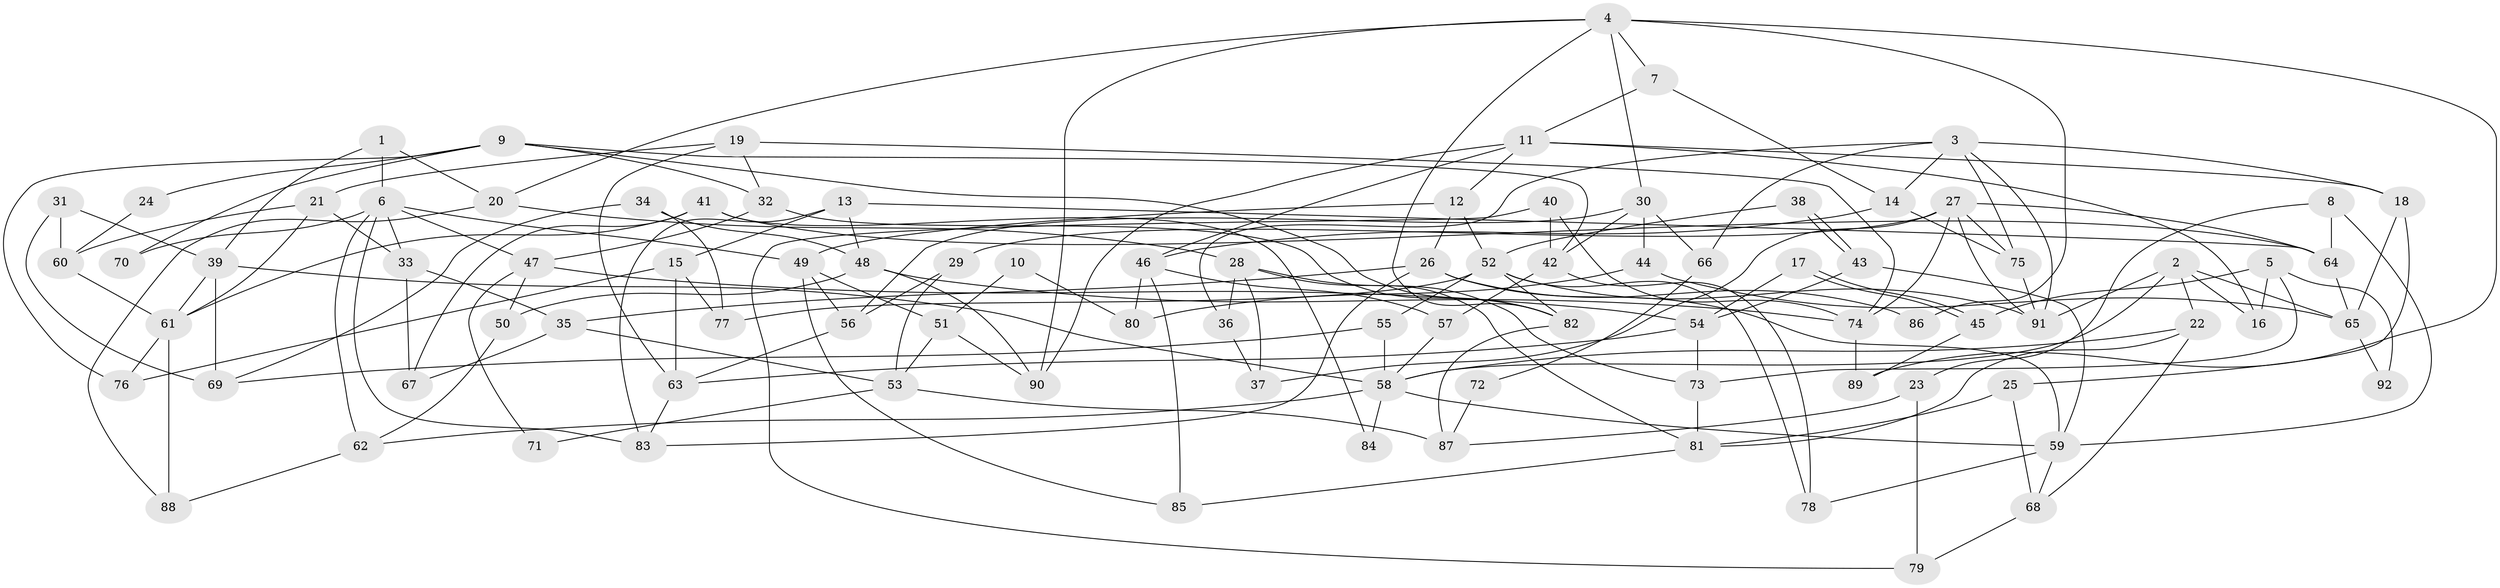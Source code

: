 // coarse degree distribution, {7: 0.21428571428571427, 8: 0.07142857142857142, 6: 0.14285714285714285, 13: 0.03571428571428571, 4: 0.14285714285714285, 9: 0.07142857142857142, 2: 0.07142857142857142, 18: 0.03571428571428571, 3: 0.07142857142857142, 10: 0.07142857142857142, 5: 0.03571428571428571, 14: 0.03571428571428571}
// Generated by graph-tools (version 1.1) at 2025/19/03/04/25 18:19:01]
// undirected, 92 vertices, 184 edges
graph export_dot {
graph [start="1"]
  node [color=gray90,style=filled];
  1;
  2;
  3;
  4;
  5;
  6;
  7;
  8;
  9;
  10;
  11;
  12;
  13;
  14;
  15;
  16;
  17;
  18;
  19;
  20;
  21;
  22;
  23;
  24;
  25;
  26;
  27;
  28;
  29;
  30;
  31;
  32;
  33;
  34;
  35;
  36;
  37;
  38;
  39;
  40;
  41;
  42;
  43;
  44;
  45;
  46;
  47;
  48;
  49;
  50;
  51;
  52;
  53;
  54;
  55;
  56;
  57;
  58;
  59;
  60;
  61;
  62;
  63;
  64;
  65;
  66;
  67;
  68;
  69;
  70;
  71;
  72;
  73;
  74;
  75;
  76;
  77;
  78;
  79;
  80;
  81;
  82;
  83;
  84;
  85;
  86;
  87;
  88;
  89;
  90;
  91;
  92;
  1 -- 39;
  1 -- 6;
  1 -- 20;
  2 -- 58;
  2 -- 16;
  2 -- 22;
  2 -- 65;
  2 -- 91;
  3 -- 91;
  3 -- 36;
  3 -- 14;
  3 -- 18;
  3 -- 66;
  3 -- 75;
  4 -- 30;
  4 -- 7;
  4 -- 20;
  4 -- 82;
  4 -- 86;
  4 -- 89;
  4 -- 90;
  5 -- 73;
  5 -- 45;
  5 -- 16;
  5 -- 92;
  6 -- 33;
  6 -- 47;
  6 -- 49;
  6 -- 62;
  6 -- 70;
  6 -- 83;
  7 -- 14;
  7 -- 11;
  8 -- 64;
  8 -- 59;
  8 -- 23;
  9 -- 32;
  9 -- 82;
  9 -- 24;
  9 -- 42;
  9 -- 70;
  9 -- 76;
  10 -- 80;
  10 -- 51;
  11 -- 46;
  11 -- 12;
  11 -- 16;
  11 -- 18;
  11 -- 90;
  12 -- 26;
  12 -- 49;
  12 -- 52;
  13 -- 83;
  13 -- 48;
  13 -- 15;
  13 -- 64;
  14 -- 75;
  14 -- 46;
  15 -- 76;
  15 -- 63;
  15 -- 77;
  17 -- 45;
  17 -- 45;
  17 -- 54;
  18 -- 25;
  18 -- 65;
  19 -- 63;
  19 -- 74;
  19 -- 21;
  19 -- 32;
  20 -- 28;
  20 -- 88;
  21 -- 61;
  21 -- 33;
  21 -- 60;
  22 -- 58;
  22 -- 68;
  22 -- 81;
  23 -- 87;
  23 -- 79;
  24 -- 60;
  25 -- 81;
  25 -- 68;
  26 -- 35;
  26 -- 59;
  26 -- 83;
  26 -- 86;
  27 -- 64;
  27 -- 75;
  27 -- 29;
  27 -- 37;
  27 -- 74;
  27 -- 91;
  28 -- 81;
  28 -- 36;
  28 -- 37;
  28 -- 73;
  29 -- 56;
  29 -- 53;
  30 -- 56;
  30 -- 42;
  30 -- 44;
  30 -- 66;
  31 -- 69;
  31 -- 60;
  31 -- 39;
  32 -- 82;
  32 -- 47;
  33 -- 67;
  33 -- 35;
  34 -- 48;
  34 -- 77;
  34 -- 69;
  35 -- 53;
  35 -- 67;
  36 -- 37;
  38 -- 52;
  38 -- 43;
  38 -- 43;
  39 -- 69;
  39 -- 58;
  39 -- 61;
  40 -- 42;
  40 -- 79;
  40 -- 74;
  41 -- 64;
  41 -- 61;
  41 -- 67;
  41 -- 84;
  42 -- 78;
  42 -- 57;
  43 -- 54;
  43 -- 59;
  44 -- 65;
  44 -- 80;
  45 -- 89;
  46 -- 57;
  46 -- 80;
  46 -- 85;
  47 -- 50;
  47 -- 54;
  47 -- 71;
  48 -- 74;
  48 -- 90;
  48 -- 50;
  49 -- 85;
  49 -- 51;
  49 -- 56;
  50 -- 62;
  51 -- 90;
  51 -- 53;
  52 -- 91;
  52 -- 55;
  52 -- 77;
  52 -- 78;
  52 -- 82;
  53 -- 71;
  53 -- 87;
  54 -- 63;
  54 -- 73;
  55 -- 58;
  55 -- 69;
  56 -- 63;
  57 -- 58;
  58 -- 59;
  58 -- 62;
  58 -- 84;
  59 -- 68;
  59 -- 78;
  60 -- 61;
  61 -- 88;
  61 -- 76;
  62 -- 88;
  63 -- 83;
  64 -- 65;
  65 -- 92;
  66 -- 72;
  68 -- 79;
  72 -- 87;
  73 -- 81;
  74 -- 89;
  75 -- 91;
  81 -- 85;
  82 -- 87;
}
